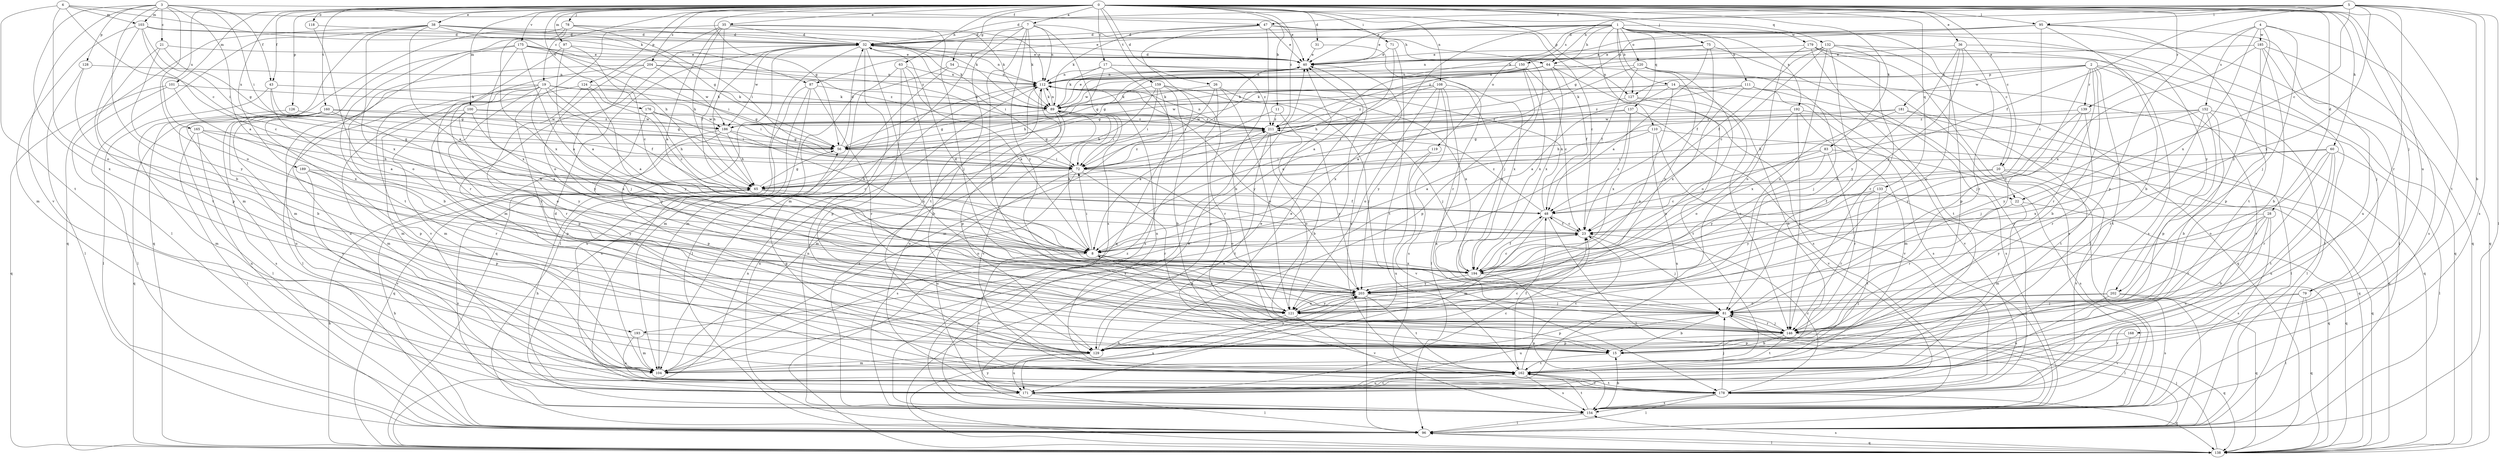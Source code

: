 strict digraph  {
0;
1;
2;
3;
4;
5;
6;
7;
8;
11;
14;
15;
17;
19;
20;
21;
22;
23;
26;
28;
31;
32;
35;
36;
38;
40;
43;
47;
48;
54;
56;
60;
63;
64;
65;
71;
72;
75;
78;
79;
81;
83;
87;
89;
95;
96;
97;
100;
101;
103;
104;
108;
110;
111;
112;
118;
119;
120;
121;
124;
126;
127;
128;
129;
132;
133;
137;
138;
139;
146;
150;
152;
154;
159;
160;
162;
165;
168;
171;
175;
176;
178;
179;
181;
185;
186;
189;
192;
193;
194;
202;
203;
204;
211;
0 -> 7  [label=a];
0 -> 11  [label=b];
0 -> 17  [label=c];
0 -> 19  [label=c];
0 -> 20  [label=c];
0 -> 26  [label=d];
0 -> 28  [label=d];
0 -> 31  [label=d];
0 -> 35  [label=e];
0 -> 36  [label=e];
0 -> 38  [label=e];
0 -> 43  [label=f];
0 -> 54  [label=g];
0 -> 56  [label=g];
0 -> 60  [label=h];
0 -> 63  [label=h];
0 -> 71  [label=i];
0 -> 75  [label=j];
0 -> 78  [label=j];
0 -> 79  [label=j];
0 -> 83  [label=k];
0 -> 95  [label=l];
0 -> 97  [label=m];
0 -> 100  [label=m];
0 -> 101  [label=m];
0 -> 108  [label=n];
0 -> 118  [label=o];
0 -> 124  [label=p];
0 -> 126  [label=p];
0 -> 127  [label=p];
0 -> 132  [label=q];
0 -> 133  [label=q];
0 -> 139  [label=r];
0 -> 159  [label=t];
0 -> 160  [label=t];
0 -> 162  [label=t];
0 -> 165  [label=u];
0 -> 168  [label=u];
0 -> 175  [label=v];
0 -> 176  [label=v];
0 -> 189  [label=x];
0 -> 204  [label=z];
0 -> 211  [label=z];
1 -> 14  [label=b];
1 -> 20  [label=c];
1 -> 32  [label=d];
1 -> 40  [label=e];
1 -> 64  [label=h];
1 -> 87  [label=k];
1 -> 110  [label=n];
1 -> 111  [label=n];
1 -> 119  [label=o];
1 -> 120  [label=o];
1 -> 127  [label=p];
1 -> 137  [label=q];
1 -> 138  [label=q];
1 -> 150  [label=s];
1 -> 179  [label=w];
1 -> 192  [label=x];
1 -> 193  [label=x];
1 -> 202  [label=y];
2 -> 15  [label=b];
2 -> 79  [label=j];
2 -> 81  [label=j];
2 -> 112  [label=n];
2 -> 127  [label=p];
2 -> 139  [label=r];
2 -> 146  [label=r];
2 -> 162  [label=t];
2 -> 178  [label=v];
2 -> 181  [label=w];
3 -> 8  [label=a];
3 -> 15  [label=b];
3 -> 21  [label=c];
3 -> 43  [label=f];
3 -> 47  [label=f];
3 -> 72  [label=i];
3 -> 103  [label=m];
3 -> 121  [label=o];
3 -> 128  [label=p];
3 -> 178  [label=v];
3 -> 193  [label=x];
4 -> 81  [label=j];
4 -> 129  [label=p];
4 -> 138  [label=q];
4 -> 152  [label=s];
4 -> 185  [label=w];
4 -> 194  [label=x];
4 -> 202  [label=y];
5 -> 15  [label=b];
5 -> 22  [label=c];
5 -> 32  [label=d];
5 -> 40  [label=e];
5 -> 47  [label=f];
5 -> 48  [label=f];
5 -> 64  [label=h];
5 -> 95  [label=l];
5 -> 96  [label=l];
5 -> 146  [label=r];
5 -> 154  [label=s];
5 -> 203  [label=y];
6 -> 22  [label=c];
6 -> 40  [label=e];
6 -> 87  [label=k];
6 -> 103  [label=m];
6 -> 121  [label=o];
6 -> 162  [label=t];
7 -> 32  [label=d];
7 -> 64  [label=h];
7 -> 89  [label=k];
7 -> 104  [label=m];
7 -> 112  [label=n];
7 -> 146  [label=r];
7 -> 154  [label=s];
7 -> 162  [label=t];
7 -> 203  [label=y];
8 -> 72  [label=i];
8 -> 89  [label=k];
8 -> 121  [label=o];
8 -> 178  [label=v];
8 -> 194  [label=x];
11 -> 8  [label=a];
11 -> 15  [label=b];
11 -> 211  [label=z];
14 -> 8  [label=a];
14 -> 15  [label=b];
14 -> 89  [label=k];
14 -> 121  [label=o];
14 -> 138  [label=q];
14 -> 154  [label=s];
14 -> 186  [label=w];
15 -> 162  [label=t];
17 -> 65  [label=h];
17 -> 89  [label=k];
17 -> 112  [label=n];
17 -> 154  [label=s];
17 -> 194  [label=x];
17 -> 211  [label=z];
19 -> 8  [label=a];
19 -> 48  [label=f];
19 -> 56  [label=g];
19 -> 72  [label=i];
19 -> 89  [label=k];
19 -> 96  [label=l];
19 -> 104  [label=m];
19 -> 121  [label=o];
19 -> 146  [label=r];
19 -> 171  [label=u];
19 -> 203  [label=y];
20 -> 22  [label=c];
20 -> 23  [label=c];
20 -> 65  [label=h];
20 -> 138  [label=q];
20 -> 178  [label=v];
21 -> 40  [label=e];
21 -> 56  [label=g];
21 -> 129  [label=p];
21 -> 203  [label=y];
22 -> 104  [label=m];
22 -> 138  [label=q];
22 -> 146  [label=r];
23 -> 8  [label=a];
23 -> 48  [label=f];
23 -> 81  [label=j];
26 -> 72  [label=i];
26 -> 81  [label=j];
26 -> 89  [label=k];
26 -> 121  [label=o];
26 -> 129  [label=p];
28 -> 15  [label=b];
28 -> 23  [label=c];
28 -> 146  [label=r];
28 -> 154  [label=s];
28 -> 171  [label=u];
28 -> 203  [label=y];
31 -> 40  [label=e];
31 -> 146  [label=r];
32 -> 40  [label=e];
32 -> 65  [label=h];
32 -> 72  [label=i];
32 -> 81  [label=j];
32 -> 89  [label=k];
32 -> 96  [label=l];
32 -> 104  [label=m];
32 -> 112  [label=n];
32 -> 138  [label=q];
32 -> 146  [label=r];
32 -> 186  [label=w];
35 -> 8  [label=a];
35 -> 32  [label=d];
35 -> 48  [label=f];
35 -> 65  [label=h];
35 -> 81  [label=j];
35 -> 112  [label=n];
35 -> 121  [label=o];
35 -> 162  [label=t];
36 -> 40  [label=e];
36 -> 96  [label=l];
36 -> 121  [label=o];
36 -> 146  [label=r];
36 -> 194  [label=x];
36 -> 203  [label=y];
38 -> 8  [label=a];
38 -> 32  [label=d];
38 -> 56  [label=g];
38 -> 65  [label=h];
38 -> 89  [label=k];
38 -> 96  [label=l];
38 -> 104  [label=m];
38 -> 138  [label=q];
38 -> 194  [label=x];
40 -> 32  [label=d];
40 -> 56  [label=g];
40 -> 72  [label=i];
40 -> 112  [label=n];
43 -> 8  [label=a];
43 -> 56  [label=g];
43 -> 89  [label=k];
43 -> 96  [label=l];
47 -> 15  [label=b];
47 -> 23  [label=c];
47 -> 32  [label=d];
47 -> 40  [label=e];
47 -> 81  [label=j];
47 -> 89  [label=k];
47 -> 138  [label=q];
48 -> 23  [label=c];
48 -> 96  [label=l];
48 -> 104  [label=m];
48 -> 112  [label=n];
48 -> 211  [label=z];
54 -> 96  [label=l];
54 -> 104  [label=m];
54 -> 112  [label=n];
56 -> 32  [label=d];
56 -> 72  [label=i];
56 -> 112  [label=n];
60 -> 72  [label=i];
60 -> 96  [label=l];
60 -> 121  [label=o];
60 -> 146  [label=r];
60 -> 162  [label=t];
60 -> 171  [label=u];
60 -> 194  [label=x];
63 -> 8  [label=a];
63 -> 15  [label=b];
63 -> 104  [label=m];
63 -> 112  [label=n];
63 -> 129  [label=p];
64 -> 48  [label=f];
64 -> 56  [label=g];
64 -> 72  [label=i];
64 -> 112  [label=n];
64 -> 138  [label=q];
64 -> 154  [label=s];
64 -> 186  [label=w];
64 -> 194  [label=x];
65 -> 48  [label=f];
65 -> 56  [label=g];
65 -> 121  [label=o];
65 -> 154  [label=s];
71 -> 8  [label=a];
71 -> 40  [label=e];
71 -> 162  [label=t];
72 -> 65  [label=h];
72 -> 121  [label=o];
72 -> 146  [label=r];
72 -> 154  [label=s];
72 -> 171  [label=u];
72 -> 211  [label=z];
75 -> 8  [label=a];
75 -> 40  [label=e];
75 -> 48  [label=f];
75 -> 112  [label=n];
75 -> 178  [label=v];
78 -> 32  [label=d];
78 -> 72  [label=i];
78 -> 89  [label=k];
78 -> 138  [label=q];
78 -> 162  [label=t];
78 -> 194  [label=x];
79 -> 81  [label=j];
79 -> 96  [label=l];
79 -> 138  [label=q];
79 -> 178  [label=v];
81 -> 15  [label=b];
81 -> 96  [label=l];
81 -> 129  [label=p];
81 -> 146  [label=r];
81 -> 171  [label=u];
83 -> 72  [label=i];
83 -> 146  [label=r];
83 -> 154  [label=s];
83 -> 194  [label=x];
83 -> 203  [label=y];
87 -> 89  [label=k];
87 -> 146  [label=r];
87 -> 154  [label=s];
87 -> 171  [label=u];
87 -> 178  [label=v];
89 -> 40  [label=e];
89 -> 56  [label=g];
89 -> 72  [label=i];
89 -> 104  [label=m];
89 -> 112  [label=n];
89 -> 154  [label=s];
89 -> 178  [label=v];
89 -> 211  [label=z];
95 -> 15  [label=b];
95 -> 23  [label=c];
95 -> 32  [label=d];
95 -> 56  [label=g];
95 -> 89  [label=k];
95 -> 162  [label=t];
95 -> 171  [label=u];
96 -> 65  [label=h];
96 -> 112  [label=n];
96 -> 138  [label=q];
97 -> 8  [label=a];
97 -> 23  [label=c];
97 -> 40  [label=e];
97 -> 146  [label=r];
100 -> 104  [label=m];
100 -> 129  [label=p];
100 -> 186  [label=w];
100 -> 194  [label=x];
100 -> 203  [label=y];
100 -> 211  [label=z];
101 -> 89  [label=k];
101 -> 96  [label=l];
101 -> 138  [label=q];
101 -> 194  [label=x];
103 -> 23  [label=c];
103 -> 32  [label=d];
103 -> 40  [label=e];
103 -> 72  [label=i];
103 -> 104  [label=m];
103 -> 162  [label=t];
104 -> 40  [label=e];
104 -> 211  [label=z];
108 -> 56  [label=g];
108 -> 89  [label=k];
108 -> 96  [label=l];
108 -> 121  [label=o];
108 -> 154  [label=s];
108 -> 194  [label=x];
108 -> 203  [label=y];
108 -> 211  [label=z];
110 -> 8  [label=a];
110 -> 56  [label=g];
110 -> 138  [label=q];
110 -> 171  [label=u];
110 -> 178  [label=v];
111 -> 89  [label=k];
111 -> 154  [label=s];
111 -> 178  [label=v];
111 -> 194  [label=x];
111 -> 211  [label=z];
112 -> 89  [label=k];
112 -> 129  [label=p];
112 -> 171  [label=u];
112 -> 194  [label=x];
112 -> 203  [label=y];
118 -> 32  [label=d];
118 -> 121  [label=o];
119 -> 72  [label=i];
119 -> 171  [label=u];
119 -> 178  [label=v];
120 -> 8  [label=a];
120 -> 48  [label=f];
120 -> 81  [label=j];
120 -> 112  [label=n];
120 -> 121  [label=o];
120 -> 203  [label=y];
121 -> 8  [label=a];
121 -> 171  [label=u];
121 -> 178  [label=v];
121 -> 203  [label=y];
124 -> 23  [label=c];
124 -> 89  [label=k];
124 -> 104  [label=m];
124 -> 129  [label=p];
124 -> 203  [label=y];
126 -> 104  [label=m];
126 -> 186  [label=w];
127 -> 8  [label=a];
127 -> 146  [label=r];
127 -> 162  [label=t];
128 -> 15  [label=b];
128 -> 96  [label=l];
128 -> 112  [label=n];
129 -> 23  [label=c];
129 -> 40  [label=e];
129 -> 104  [label=m];
129 -> 171  [label=u];
129 -> 203  [label=y];
132 -> 23  [label=c];
132 -> 40  [label=e];
132 -> 48  [label=f];
132 -> 81  [label=j];
132 -> 121  [label=o];
132 -> 129  [label=p];
132 -> 146  [label=r];
132 -> 154  [label=s];
132 -> 211  [label=z];
133 -> 48  [label=f];
133 -> 138  [label=q];
133 -> 146  [label=r];
133 -> 162  [label=t];
133 -> 203  [label=y];
137 -> 23  [label=c];
137 -> 72  [label=i];
137 -> 178  [label=v];
137 -> 194  [label=x];
137 -> 211  [label=z];
138 -> 40  [label=e];
138 -> 65  [label=h];
138 -> 81  [label=j];
138 -> 96  [label=l];
138 -> 112  [label=n];
138 -> 154  [label=s];
138 -> 203  [label=y];
139 -> 81  [label=j];
139 -> 146  [label=r];
139 -> 186  [label=w];
139 -> 203  [label=y];
146 -> 15  [label=b];
146 -> 81  [label=j];
146 -> 129  [label=p];
146 -> 138  [label=q];
146 -> 162  [label=t];
150 -> 23  [label=c];
150 -> 65  [label=h];
150 -> 112  [label=n];
150 -> 129  [label=p];
150 -> 194  [label=x];
152 -> 15  [label=b];
152 -> 65  [label=h];
152 -> 96  [label=l];
152 -> 129  [label=p];
152 -> 146  [label=r];
152 -> 203  [label=y];
152 -> 211  [label=z];
154 -> 15  [label=b];
154 -> 40  [label=e];
154 -> 96  [label=l];
154 -> 112  [label=n];
154 -> 162  [label=t];
159 -> 15  [label=b];
159 -> 65  [label=h];
159 -> 72  [label=i];
159 -> 81  [label=j];
159 -> 89  [label=k];
159 -> 104  [label=m];
159 -> 146  [label=r];
160 -> 8  [label=a];
160 -> 56  [label=g];
160 -> 96  [label=l];
160 -> 129  [label=p];
160 -> 138  [label=q];
160 -> 154  [label=s];
160 -> 178  [label=v];
160 -> 211  [label=z];
162 -> 23  [label=c];
162 -> 32  [label=d];
162 -> 40  [label=e];
162 -> 48  [label=f];
162 -> 56  [label=g];
162 -> 112  [label=n];
162 -> 154  [label=s];
162 -> 171  [label=u];
162 -> 178  [label=v];
165 -> 56  [label=g];
165 -> 65  [label=h];
165 -> 96  [label=l];
165 -> 146  [label=r];
165 -> 171  [label=u];
168 -> 129  [label=p];
168 -> 178  [label=v];
171 -> 23  [label=c];
171 -> 65  [label=h];
171 -> 96  [label=l];
171 -> 162  [label=t];
175 -> 8  [label=a];
175 -> 15  [label=b];
175 -> 40  [label=e];
175 -> 72  [label=i];
175 -> 104  [label=m];
175 -> 194  [label=x];
175 -> 211  [label=z];
176 -> 65  [label=h];
176 -> 72  [label=i];
176 -> 186  [label=w];
176 -> 203  [label=y];
178 -> 23  [label=c];
178 -> 81  [label=j];
178 -> 96  [label=l];
178 -> 138  [label=q];
178 -> 154  [label=s];
178 -> 162  [label=t];
179 -> 40  [label=e];
179 -> 96  [label=l];
179 -> 121  [label=o];
179 -> 138  [label=q];
179 -> 154  [label=s];
179 -> 162  [label=t];
181 -> 65  [label=h];
181 -> 96  [label=l];
181 -> 162  [label=t];
181 -> 194  [label=x];
181 -> 211  [label=z];
185 -> 15  [label=b];
185 -> 40  [label=e];
185 -> 96  [label=l];
185 -> 129  [label=p];
185 -> 154  [label=s];
185 -> 194  [label=x];
186 -> 56  [label=g];
186 -> 65  [label=h];
186 -> 129  [label=p];
186 -> 138  [label=q];
186 -> 194  [label=x];
189 -> 65  [label=h];
189 -> 129  [label=p];
189 -> 178  [label=v];
189 -> 203  [label=y];
192 -> 104  [label=m];
192 -> 121  [label=o];
192 -> 138  [label=q];
192 -> 146  [label=r];
192 -> 186  [label=w];
193 -> 15  [label=b];
193 -> 104  [label=m];
193 -> 171  [label=u];
194 -> 23  [label=c];
194 -> 32  [label=d];
194 -> 48  [label=f];
194 -> 154  [label=s];
194 -> 203  [label=y];
202 -> 81  [label=j];
202 -> 121  [label=o];
202 -> 138  [label=q];
202 -> 154  [label=s];
202 -> 171  [label=u];
203 -> 81  [label=j];
203 -> 96  [label=l];
203 -> 121  [label=o];
203 -> 162  [label=t];
204 -> 81  [label=j];
204 -> 112  [label=n];
204 -> 171  [label=u];
204 -> 178  [label=v];
204 -> 186  [label=w];
204 -> 211  [label=z];
211 -> 56  [label=g];
211 -> 112  [label=n];
211 -> 121  [label=o];
211 -> 154  [label=s];
211 -> 162  [label=t];
211 -> 203  [label=y];
}
